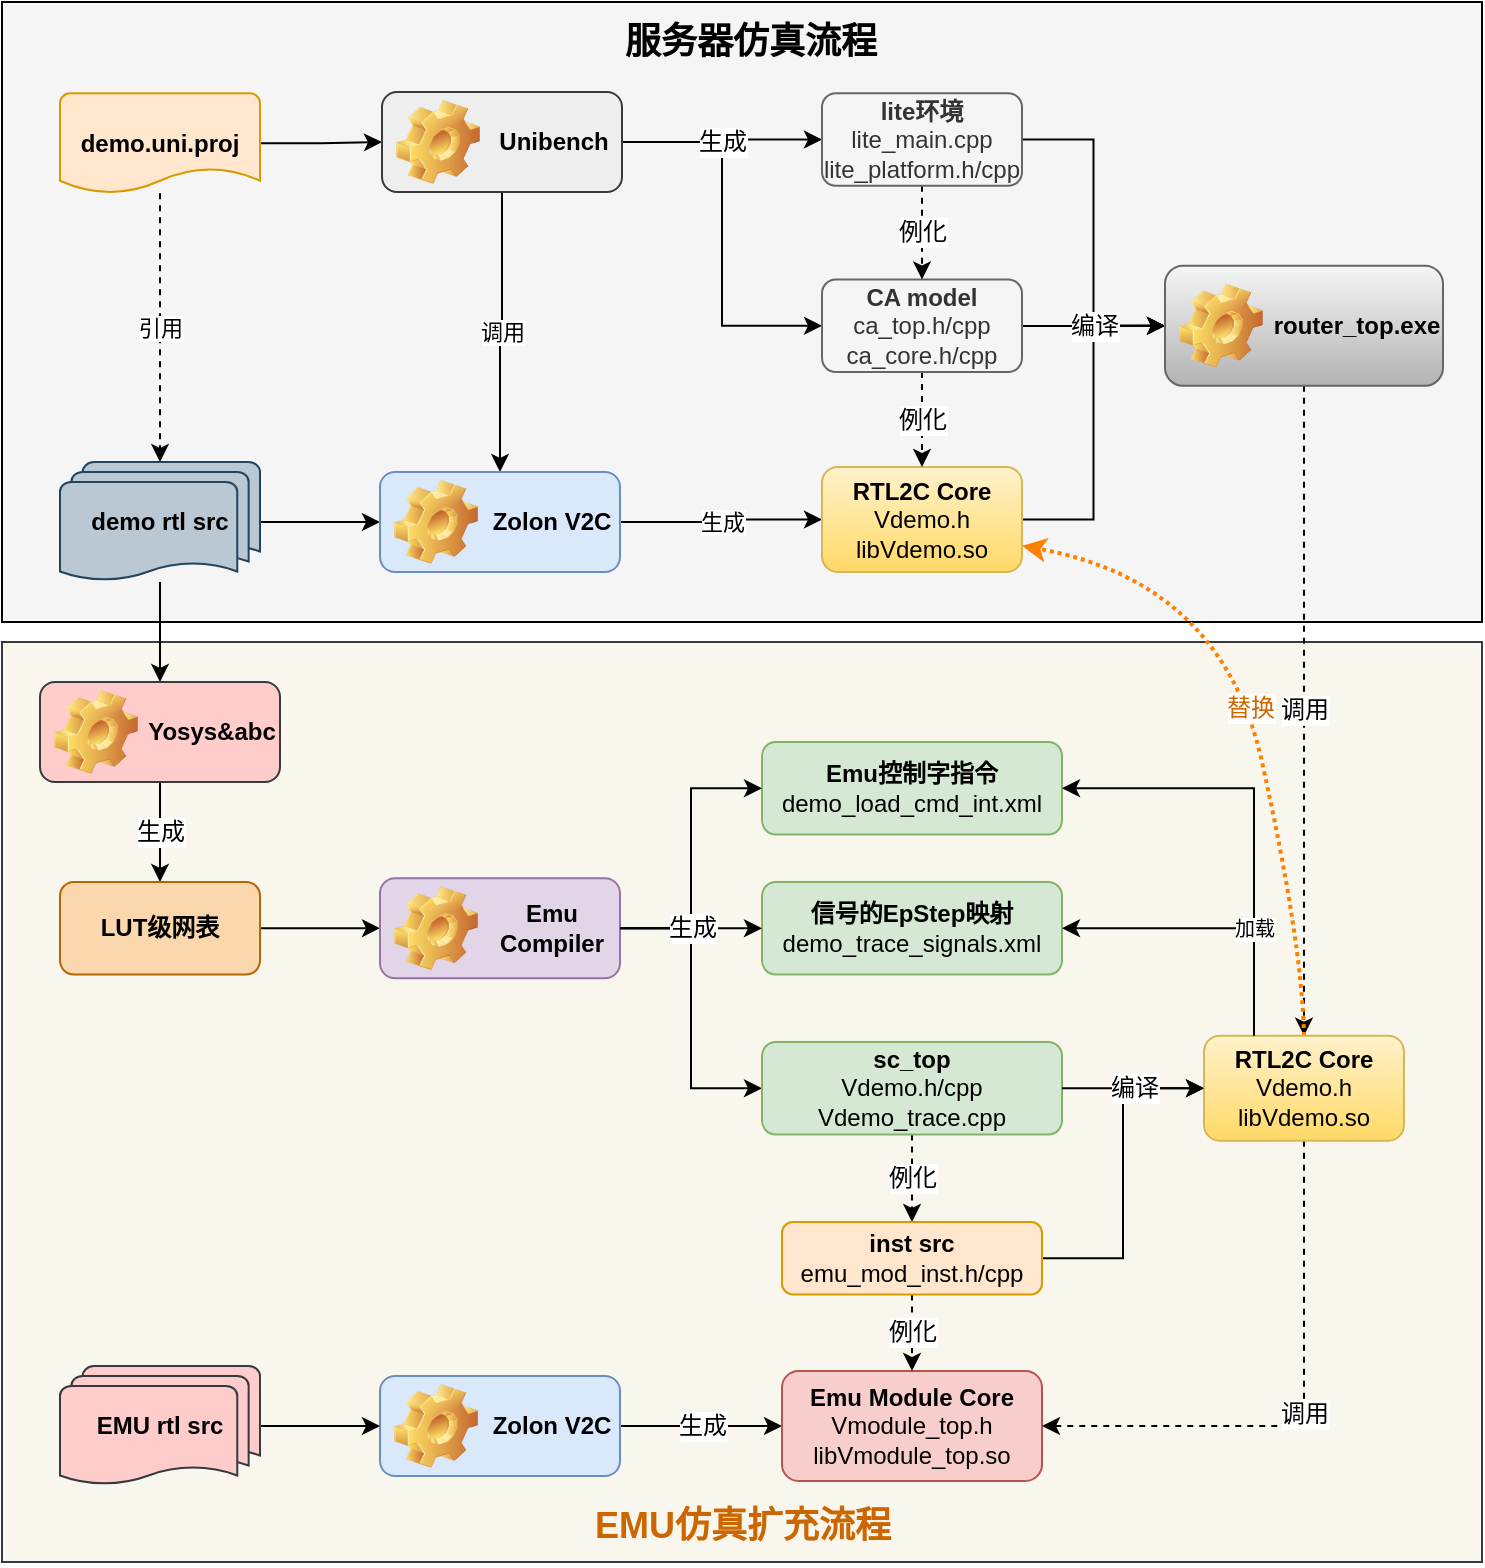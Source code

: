 <mxfile version="28.0.6">
  <diagram name="第 1 页" id="mSn9Ez4zVoo0hMpz-cZX">
    <mxGraphModel dx="1426" dy="743" grid="1" gridSize="10" guides="1" tooltips="1" connect="1" arrows="1" fold="1" page="1" pageScale="1" pageWidth="827" pageHeight="1169" math="0" shadow="0">
      <root>
        <mxCell id="0" />
        <mxCell id="1" parent="0" />
        <mxCell id="UMId5WSSGjp5QsCskQSA-1" value="" style="rounded=0;whiteSpace=wrap;html=1;strokeWidth=1;fontSize=10;fillColor=#f9f7ed;strokeColor=#36393d;" vertex="1" parent="1">
          <mxGeometry x="44" y="360" width="740" height="460" as="geometry" />
        </mxCell>
        <mxCell id="UMId5WSSGjp5QsCskQSA-2" value="" style="rounded=0;whiteSpace=wrap;html=1;strokeWidth=1;fontSize=10;fontColor=#333333;fillColor=#f5f5f5;strokeColor=default;" vertex="1" parent="1">
          <mxGeometry x="44" y="40" width="740" height="310" as="geometry" />
        </mxCell>
        <mxCell id="UMId5WSSGjp5QsCskQSA-3" style="edgeStyle=orthogonalEdgeStyle;rounded=0;orthogonalLoop=1;jettySize=auto;html=1;entryX=0;entryY=0.5;entryDx=0;entryDy=0;fontSize=12;" edge="1" parent="1" source="UMId5WSSGjp5QsCskQSA-17" target="UMId5WSSGjp5QsCskQSA-50">
          <mxGeometry relative="1" as="geometry">
            <mxPoint x="645" y="201.875" as="targetPoint" />
          </mxGeometry>
        </mxCell>
        <mxCell id="UMId5WSSGjp5QsCskQSA-4" style="edgeStyle=orthogonalEdgeStyle;rounded=0;orthogonalLoop=1;jettySize=auto;html=1;entryX=0;entryY=0.5;entryDx=0;entryDy=0;fontSize=12;" edge="1" parent="1" source="UMId5WSSGjp5QsCskQSA-23" target="UMId5WSSGjp5QsCskQSA-50">
          <mxGeometry relative="1" as="geometry">
            <mxPoint x="645" y="201.875" as="targetPoint" />
          </mxGeometry>
        </mxCell>
        <mxCell id="UMId5WSSGjp5QsCskQSA-5" style="edgeStyle=orthogonalEdgeStyle;rounded=0;orthogonalLoop=1;jettySize=auto;html=1;entryX=0;entryY=0.5;entryDx=0;entryDy=0;fontSize=12;" edge="1" parent="1" source="UMId5WSSGjp5QsCskQSA-14" target="UMId5WSSGjp5QsCskQSA-20">
          <mxGeometry relative="1" as="geometry" />
        </mxCell>
        <mxCell id="UMId5WSSGjp5QsCskQSA-6" value="引用" style="edgeStyle=orthogonalEdgeStyle;rounded=0;orthogonalLoop=1;jettySize=auto;html=1;dashed=1;" edge="1" parent="1" source="UMId5WSSGjp5QsCskQSA-8" target="UMId5WSSGjp5QsCskQSA-11">
          <mxGeometry relative="1" as="geometry" />
        </mxCell>
        <mxCell id="UMId5WSSGjp5QsCskQSA-7" style="edgeStyle=orthogonalEdgeStyle;rounded=0;orthogonalLoop=1;jettySize=auto;html=1;" edge="1" parent="1" source="UMId5WSSGjp5QsCskQSA-8" target="UMId5WSSGjp5QsCskQSA-14">
          <mxGeometry relative="1" as="geometry" />
        </mxCell>
        <mxCell id="UMId5WSSGjp5QsCskQSA-8" value="demo.uni.proj" style="strokeWidth=1;html=1;shape=mxgraph.flowchart.document2;whiteSpace=wrap;size=0.25;fillColor=#ffe6cc;strokeColor=#d79b00;fontStyle=1" vertex="1" parent="1">
          <mxGeometry x="73" y="85.63" width="100" height="50" as="geometry" />
        </mxCell>
        <mxCell id="UMId5WSSGjp5QsCskQSA-9" style="edgeStyle=orthogonalEdgeStyle;rounded=0;orthogonalLoop=1;jettySize=auto;html=1;" edge="1" parent="1" source="UMId5WSSGjp5QsCskQSA-11" target="UMId5WSSGjp5QsCskQSA-16">
          <mxGeometry relative="1" as="geometry" />
        </mxCell>
        <mxCell id="UMId5WSSGjp5QsCskQSA-10" style="edgeStyle=orthogonalEdgeStyle;rounded=0;orthogonalLoop=1;jettySize=auto;html=1;fontSize=12;" edge="1" parent="1" source="UMId5WSSGjp5QsCskQSA-11" target="UMId5WSSGjp5QsCskQSA-25">
          <mxGeometry relative="1" as="geometry" />
        </mxCell>
        <mxCell id="UMId5WSSGjp5QsCskQSA-11" value="demo&amp;nbsp;rtl src" style="strokeWidth=1;html=1;shape=mxgraph.flowchart.multi-document;whiteSpace=wrap;fillColor=#bac8d3;strokeColor=#23445d;fontStyle=1" vertex="1" parent="1">
          <mxGeometry x="73" y="270" width="100" height="60" as="geometry" />
        </mxCell>
        <mxCell id="UMId5WSSGjp5QsCskQSA-12" value="调用" style="edgeStyle=orthogonalEdgeStyle;rounded=0;orthogonalLoop=1;jettySize=auto;html=1;" edge="1" parent="1" source="UMId5WSSGjp5QsCskQSA-14" target="UMId5WSSGjp5QsCskQSA-16">
          <mxGeometry relative="1" as="geometry" />
        </mxCell>
        <mxCell id="UMId5WSSGjp5QsCskQSA-13" value="生成" style="edgeStyle=orthogonalEdgeStyle;rounded=0;orthogonalLoop=1;jettySize=auto;html=1;fontSize=12;" edge="1" parent="1" source="UMId5WSSGjp5QsCskQSA-14" target="UMId5WSSGjp5QsCskQSA-23">
          <mxGeometry relative="1" as="geometry" />
        </mxCell>
        <mxCell id="UMId5WSSGjp5QsCskQSA-14" value="Unibench" style="label;whiteSpace=wrap;html=1;image=img/clipart/Gear_128x128.png;strokeWidth=1;fillColor=#eeeeee;strokeColor=#36393d;align=center;" vertex="1" parent="1">
          <mxGeometry x="234" y="85" width="120" height="50" as="geometry" />
        </mxCell>
        <mxCell id="UMId5WSSGjp5QsCskQSA-15" value="生成" style="edgeStyle=orthogonalEdgeStyle;rounded=0;orthogonalLoop=1;jettySize=auto;html=1;" edge="1" parent="1" source="UMId5WSSGjp5QsCskQSA-16" target="UMId5WSSGjp5QsCskQSA-17">
          <mxGeometry relative="1" as="geometry" />
        </mxCell>
        <mxCell id="UMId5WSSGjp5QsCskQSA-16" value="Zolon V2C" style="label;whiteSpace=wrap;html=1;image=img/clipart/Gear_128x128.png;strokeWidth=1;fillColor=#dae8fc;strokeColor=#6c8ebf;align=center;" vertex="1" parent="1">
          <mxGeometry x="233" y="275" width="120" height="50" as="geometry" />
        </mxCell>
        <mxCell id="UMId5WSSGjp5QsCskQSA-17" value="&lt;b&gt;RTL2C Core&lt;/b&gt;&lt;br&gt;Vdemo.h&lt;br&gt;libVdemo.so" style="rounded=1;whiteSpace=wrap;html=1;strokeWidth=1;fillColor=#fff2cc;strokeColor=#d6b656;gradientColor=#ffd966;" vertex="1" parent="1">
          <mxGeometry x="454" y="272.5" width="100" height="52.5" as="geometry" />
        </mxCell>
        <mxCell id="UMId5WSSGjp5QsCskQSA-18" value="例化" style="edgeStyle=orthogonalEdgeStyle;rounded=0;orthogonalLoop=1;jettySize=auto;html=1;exitX=0.5;exitY=1;exitDx=0;exitDy=0;fontSize=12;dashed=1;" edge="1" parent="1" source="UMId5WSSGjp5QsCskQSA-20" target="UMId5WSSGjp5QsCskQSA-17">
          <mxGeometry relative="1" as="geometry" />
        </mxCell>
        <mxCell id="UMId5WSSGjp5QsCskQSA-19" value="编译" style="edgeStyle=orthogonalEdgeStyle;rounded=0;orthogonalLoop=1;jettySize=auto;html=1;entryX=0;entryY=0.5;entryDx=0;entryDy=0;fontSize=12;" edge="1" parent="1" source="UMId5WSSGjp5QsCskQSA-20" target="UMId5WSSGjp5QsCskQSA-50">
          <mxGeometry relative="1" as="geometry">
            <mxPoint x="645" y="201.875" as="targetPoint" />
          </mxGeometry>
        </mxCell>
        <mxCell id="UMId5WSSGjp5QsCskQSA-20" value="&lt;b&gt;CA model&lt;/b&gt;&lt;br&gt;&lt;font style=&quot;font-size: 12px;&quot;&gt;ca_top.h/cpp&lt;br&gt;ca_core.h/cpp&lt;br&gt;&lt;/font&gt;" style="rounded=1;whiteSpace=wrap;html=1;strokeWidth=1;fillColor=#f5f5f5;fontColor=#333333;strokeColor=#666666;" vertex="1" parent="1">
          <mxGeometry x="454" y="178.75" width="100" height="46.25" as="geometry" />
        </mxCell>
        <mxCell id="UMId5WSSGjp5QsCskQSA-21" value="调用" style="edgeStyle=orthogonalEdgeStyle;rounded=0;orthogonalLoop=1;jettySize=auto;html=1;dashed=1;strokeColor=#000000;strokeWidth=1;fontSize=12;" edge="1" parent="1" source="UMId5WSSGjp5QsCskQSA-50" target="UMId5WSSGjp5QsCskQSA-47">
          <mxGeometry relative="1" as="geometry">
            <mxPoint x="695" y="225" as="sourcePoint" />
          </mxGeometry>
        </mxCell>
        <mxCell id="UMId5WSSGjp5QsCskQSA-22" value="例化" style="edgeStyle=orthogonalEdgeStyle;rounded=0;orthogonalLoop=1;jettySize=auto;html=1;fontSize=12;dashed=1;" edge="1" parent="1" source="UMId5WSSGjp5QsCskQSA-23" target="UMId5WSSGjp5QsCskQSA-20">
          <mxGeometry relative="1" as="geometry" />
        </mxCell>
        <mxCell id="UMId5WSSGjp5QsCskQSA-23" value="&lt;b&gt;lite环境&lt;/b&gt;&lt;br&gt;&lt;font style=&quot;font-size: 12px;&quot;&gt;lite_main.cpp&lt;br&gt;lite_platform.h/cpp&lt;br&gt;&lt;/font&gt;" style="rounded=1;whiteSpace=wrap;html=1;strokeWidth=1;fillColor=#f5f5f5;fontColor=#333333;strokeColor=#666666;" vertex="1" parent="1">
          <mxGeometry x="454" y="85.63" width="100" height="46.25" as="geometry" />
        </mxCell>
        <mxCell id="UMId5WSSGjp5QsCskQSA-24" value="生成" style="edgeStyle=orthogonalEdgeStyle;rounded=0;orthogonalLoop=1;jettySize=auto;html=1;fontSize=12;" edge="1" parent="1" source="UMId5WSSGjp5QsCskQSA-25" target="UMId5WSSGjp5QsCskQSA-27">
          <mxGeometry relative="1" as="geometry" />
        </mxCell>
        <mxCell id="UMId5WSSGjp5QsCskQSA-25" value="Yosys&amp;amp;abc" style="label;whiteSpace=wrap;html=1;image=img/clipart/Gear_128x128.png;strokeWidth=1;fillColor=#ffcccc;strokeColor=#36393d;align=center;" vertex="1" parent="1">
          <mxGeometry x="63" y="380" width="120" height="50" as="geometry" />
        </mxCell>
        <mxCell id="UMId5WSSGjp5QsCskQSA-26" style="edgeStyle=orthogonalEdgeStyle;rounded=0;orthogonalLoop=1;jettySize=auto;html=1;fontSize=12;" edge="1" parent="1" source="UMId5WSSGjp5QsCskQSA-27" target="UMId5WSSGjp5QsCskQSA-29">
          <mxGeometry relative="1" as="geometry" />
        </mxCell>
        <mxCell id="UMId5WSSGjp5QsCskQSA-27" value="&lt;font style=&quot;font-size: 12px;&quot;&gt;&lt;b&gt;LUT级网表&lt;/b&gt;&lt;br&gt;&lt;/font&gt;" style="rounded=1;whiteSpace=wrap;html=1;strokeWidth=1;fillColor=#fad7ac;strokeColor=#b46504;" vertex="1" parent="1">
          <mxGeometry x="73" y="480" width="100" height="46.25" as="geometry" />
        </mxCell>
        <mxCell id="UMId5WSSGjp5QsCskQSA-28" style="edgeStyle=orthogonalEdgeStyle;rounded=0;orthogonalLoop=1;jettySize=auto;html=1;entryX=0;entryY=0.5;entryDx=0;entryDy=0;fontSize=12;" edge="1" parent="1" source="UMId5WSSGjp5QsCskQSA-29" target="UMId5WSSGjp5QsCskQSA-33">
          <mxGeometry relative="1" as="geometry" />
        </mxCell>
        <mxCell id="UMId5WSSGjp5QsCskQSA-29" value="Emu Compiler" style="label;whiteSpace=wrap;html=1;image=img/clipart/Gear_128x128.png;strokeWidth=1;fillColor=#e1d5e7;strokeColor=#9673a6;align=center;" vertex="1" parent="1">
          <mxGeometry x="233" y="478.13" width="120" height="50" as="geometry" />
        </mxCell>
        <mxCell id="UMId5WSSGjp5QsCskQSA-30" value="&lt;font style=&quot;font-size: 12px;&quot;&gt;&lt;b&gt;Emu控制字指令&lt;br&gt;&lt;/b&gt;demo_load_cmd_int.xml&lt;br&gt;&lt;/font&gt;" style="rounded=1;whiteSpace=wrap;html=1;strokeWidth=1;fillColor=#d5e8d4;strokeColor=#82b366;" vertex="1" parent="1">
          <mxGeometry x="424" y="410" width="150" height="46.25" as="geometry" />
        </mxCell>
        <mxCell id="UMId5WSSGjp5QsCskQSA-31" value="&lt;font style=&quot;font-size: 12px;&quot;&gt;&lt;b&gt;信号的EpStep映射&lt;br&gt;&lt;/b&gt;demo_trace_signals.xml&lt;br&gt;&lt;/font&gt;" style="rounded=1;whiteSpace=wrap;html=1;strokeWidth=1;fillColor=#d5e8d4;strokeColor=#82b366;" vertex="1" parent="1">
          <mxGeometry x="424" y="480" width="150" height="46.25" as="geometry" />
        </mxCell>
        <mxCell id="UMId5WSSGjp5QsCskQSA-32" value="例化" style="edgeStyle=orthogonalEdgeStyle;rounded=0;orthogonalLoop=1;jettySize=auto;html=1;fontSize=12;dashed=1;" edge="1" parent="1" source="UMId5WSSGjp5QsCskQSA-33" target="UMId5WSSGjp5QsCskQSA-44">
          <mxGeometry relative="1" as="geometry" />
        </mxCell>
        <mxCell id="UMId5WSSGjp5QsCskQSA-33" value="&lt;font style=&quot;font-size: 12px;&quot;&gt;&lt;b&gt;sc_top&lt;br&gt;&lt;/b&gt;Vdemo.h/cpp&lt;br&gt;Vdemo_trace.cpp&lt;br&gt;&lt;/font&gt;" style="rounded=1;whiteSpace=wrap;html=1;strokeWidth=1;fillColor=#d5e8d4;strokeColor=#82b366;" vertex="1" parent="1">
          <mxGeometry x="424" y="560" width="150" height="46.25" as="geometry" />
        </mxCell>
        <mxCell id="UMId5WSSGjp5QsCskQSA-34" value="" style="edgeStyle=orthogonalEdgeStyle;rounded=0;orthogonalLoop=1;jettySize=auto;html=1;entryX=0;entryY=0.5;entryDx=0;entryDy=0;fontSize=12;" edge="1" parent="1" source="UMId5WSSGjp5QsCskQSA-29" target="UMId5WSSGjp5QsCskQSA-30">
          <mxGeometry relative="1" as="geometry" />
        </mxCell>
        <mxCell id="UMId5WSSGjp5QsCskQSA-35" value="生成" style="edgeStyle=orthogonalEdgeStyle;rounded=0;orthogonalLoop=1;jettySize=auto;html=1;fontSize=12;" edge="1" parent="1" source="UMId5WSSGjp5QsCskQSA-36" target="UMId5WSSGjp5QsCskQSA-39">
          <mxGeometry relative="1" as="geometry" />
        </mxCell>
        <mxCell id="UMId5WSSGjp5QsCskQSA-36" value="Zolon V2C" style="label;whiteSpace=wrap;html=1;image=img/clipart/Gear_128x128.png;strokeWidth=1;fillColor=#dae8fc;strokeColor=#6c8ebf;align=center;" vertex="1" parent="1">
          <mxGeometry x="233" y="727" width="120" height="50" as="geometry" />
        </mxCell>
        <mxCell id="UMId5WSSGjp5QsCskQSA-37" style="edgeStyle=orthogonalEdgeStyle;rounded=0;orthogonalLoop=1;jettySize=auto;html=1;fontSize=12;" edge="1" parent="1" source="UMId5WSSGjp5QsCskQSA-38" target="UMId5WSSGjp5QsCskQSA-36">
          <mxGeometry relative="1" as="geometry" />
        </mxCell>
        <mxCell id="UMId5WSSGjp5QsCskQSA-38" value="EMU rtl src" style="strokeWidth=1;html=1;shape=mxgraph.flowchart.multi-document;whiteSpace=wrap;fillColor=#ffcccc;strokeColor=#36393d;fontStyle=1" vertex="1" parent="1">
          <mxGeometry x="73" y="722" width="100" height="60" as="geometry" />
        </mxCell>
        <mxCell id="UMId5WSSGjp5QsCskQSA-39" value="&lt;b&gt;Emu Module Core&lt;/b&gt;&lt;br&gt;Vmodule_top.h&lt;br&gt;libVmodule_top.so" style="rounded=1;whiteSpace=wrap;html=1;strokeWidth=1;fillColor=#f8cecc;strokeColor=#b85450;" vertex="1" parent="1">
          <mxGeometry x="434" y="724.5" width="130" height="55" as="geometry" />
        </mxCell>
        <mxCell id="UMId5WSSGjp5QsCskQSA-40" value="生成" style="edgeStyle=orthogonalEdgeStyle;rounded=0;orthogonalLoop=1;jettySize=auto;html=1;entryX=0;entryY=0.5;entryDx=0;entryDy=0;fontSize=12;" edge="1" parent="1" source="UMId5WSSGjp5QsCskQSA-29" target="UMId5WSSGjp5QsCskQSA-31">
          <mxGeometry relative="1" as="geometry" />
        </mxCell>
        <mxCell id="UMId5WSSGjp5QsCskQSA-41" value="替换" style="curved=1;endArrow=classic;html=1;rounded=0;dashed=1;fontSize=12;exitX=0.5;exitY=0;exitDx=0;exitDy=0;entryX=1;entryY=0.75;entryDx=0;entryDy=0;strokeWidth=2;strokeColor=#FF8000;dashPattern=1 1;fontColor=#CC6600;" edge="1" parent="1" source="UMId5WSSGjp5QsCskQSA-47" target="UMId5WSSGjp5QsCskQSA-17">
          <mxGeometry width="50" height="50" relative="1" as="geometry">
            <mxPoint x="670" y="510" as="sourcePoint" />
            <mxPoint x="720" y="460" as="targetPoint" />
            <Array as="points">
              <mxPoint x="694" y="510" />
              <mxPoint x="654" y="330" />
            </Array>
          </mxGeometry>
        </mxCell>
        <mxCell id="UMId5WSSGjp5QsCskQSA-42" value="例化" style="edgeStyle=orthogonalEdgeStyle;rounded=0;orthogonalLoop=1;jettySize=auto;html=1;dashed=1;strokeColor=#000000;strokeWidth=1;fontSize=12;" edge="1" parent="1" source="UMId5WSSGjp5QsCskQSA-44" target="UMId5WSSGjp5QsCskQSA-39">
          <mxGeometry relative="1" as="geometry" />
        </mxCell>
        <mxCell id="UMId5WSSGjp5QsCskQSA-43" style="edgeStyle=orthogonalEdgeStyle;rounded=0;orthogonalLoop=1;jettySize=auto;html=1;strokeColor=#000000;strokeWidth=1;fontSize=12;entryX=0;entryY=0.5;entryDx=0;entryDy=0;" edge="1" parent="1" source="UMId5WSSGjp5QsCskQSA-44" target="UMId5WSSGjp5QsCskQSA-47">
          <mxGeometry relative="1" as="geometry" />
        </mxCell>
        <mxCell id="UMId5WSSGjp5QsCskQSA-44" value="&lt;font style=&quot;font-size: 12px;&quot;&gt;&lt;b&gt;inst src&lt;br&gt;&lt;/b&gt;emu_mod_inst.h/cpp&lt;br&gt;&lt;/font&gt;" style="rounded=1;whiteSpace=wrap;html=1;strokeWidth=1;fillColor=#ffe6cc;strokeColor=#d79b00;" vertex="1" parent="1">
          <mxGeometry x="434" y="650" width="130" height="36.25" as="geometry" />
        </mxCell>
        <mxCell id="UMId5WSSGjp5QsCskQSA-45" value="调用" style="edgeStyle=orthogonalEdgeStyle;rounded=0;orthogonalLoop=1;jettySize=auto;html=1;entryX=1;entryY=0.5;entryDx=0;entryDy=0;dashed=1;strokeColor=#000000;strokeWidth=1;fontSize=12;exitX=0.5;exitY=1;exitDx=0;exitDy=0;" edge="1" parent="1" source="UMId5WSSGjp5QsCskQSA-47" target="UMId5WSSGjp5QsCskQSA-39">
          <mxGeometry relative="1" as="geometry" />
        </mxCell>
        <mxCell id="UMId5WSSGjp5QsCskQSA-46" value="" style="edgeStyle=orthogonalEdgeStyle;rounded=0;orthogonalLoop=1;jettySize=auto;html=1;exitX=0.25;exitY=0;exitDx=0;exitDy=0;entryX=1;entryY=0.5;entryDx=0;entryDy=0;strokeColor=#000000;strokeWidth=1;fontSize=10;" edge="1" parent="1" source="UMId5WSSGjp5QsCskQSA-47" target="UMId5WSSGjp5QsCskQSA-30">
          <mxGeometry relative="1" as="geometry" />
        </mxCell>
        <mxCell id="UMId5WSSGjp5QsCskQSA-47" value="&lt;b&gt;RTL2C Core&lt;/b&gt;&lt;br&gt;Vdemo.h&lt;br&gt;libVdemo.so" style="rounded=1;whiteSpace=wrap;html=1;strokeWidth=1;fillColor=#fff2cc;strokeColor=#d6b656;gradientColor=#ffd966;" vertex="1" parent="1">
          <mxGeometry x="645" y="556.87" width="100" height="52.5" as="geometry" />
        </mxCell>
        <mxCell id="UMId5WSSGjp5QsCskQSA-48" value="编译" style="edgeStyle=orthogonalEdgeStyle;rounded=0;orthogonalLoop=1;jettySize=auto;html=1;strokeColor=#000000;strokeWidth=1;fontSize=12;" edge="1" parent="1" source="UMId5WSSGjp5QsCskQSA-33" target="UMId5WSSGjp5QsCskQSA-47">
          <mxGeometry relative="1" as="geometry" />
        </mxCell>
        <mxCell id="UMId5WSSGjp5QsCskQSA-49" value="加载" style="edgeStyle=orthogonalEdgeStyle;rounded=0;orthogonalLoop=1;jettySize=auto;html=1;exitX=0.25;exitY=0;exitDx=0;exitDy=0;entryX=1;entryY=0.5;entryDx=0;entryDy=0;strokeColor=#000000;strokeWidth=1;fontSize=10;" edge="1" parent="1" source="UMId5WSSGjp5QsCskQSA-47" target="UMId5WSSGjp5QsCskQSA-31">
          <mxGeometry x="-0.282" relative="1" as="geometry">
            <mxPoint as="offset" />
          </mxGeometry>
        </mxCell>
        <mxCell id="UMId5WSSGjp5QsCskQSA-50" value="router_top.exe" style="label;whiteSpace=wrap;html=1;image=img/clipart/Gear_128x128.png;strokeWidth=1;fontSize=12;fontColor=default;fillColor=#f5f5f5;align=center;strokeColor=#666666;gradientColor=#b3b3b3;" vertex="1" parent="1">
          <mxGeometry x="625.5" y="171.87" width="139" height="60" as="geometry" />
        </mxCell>
        <mxCell id="UMId5WSSGjp5QsCskQSA-51" value="服务器仿真流程" style="text;strokeColor=none;fillColor=none;html=1;fontSize=18;fontStyle=1;verticalAlign=middle;align=center;strokeWidth=1;fontColor=#000000;" vertex="1" parent="1">
          <mxGeometry x="345" y="40" width="146" height="40" as="geometry" />
        </mxCell>
        <mxCell id="UMId5WSSGjp5QsCskQSA-52" value="EMU仿真扩充流程" style="text;strokeColor=none;fillColor=none;html=1;fontSize=18;fontStyle=1;verticalAlign=middle;align=center;strokeWidth=1;fontColor=#CC6600;" vertex="1" parent="1">
          <mxGeometry x="327.5" y="782" width="173" height="40" as="geometry" />
        </mxCell>
      </root>
    </mxGraphModel>
  </diagram>
</mxfile>
